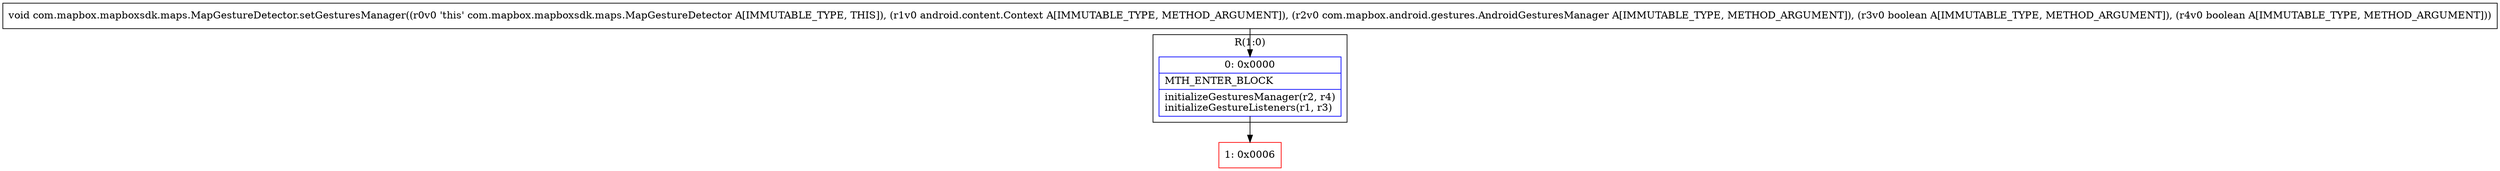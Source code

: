 digraph "CFG forcom.mapbox.mapboxsdk.maps.MapGestureDetector.setGesturesManager(Landroid\/content\/Context;Lcom\/mapbox\/android\/gestures\/AndroidGesturesManager;ZZ)V" {
subgraph cluster_Region_1462289894 {
label = "R(1:0)";
node [shape=record,color=blue];
Node_0 [shape=record,label="{0\:\ 0x0000|MTH_ENTER_BLOCK\l|initializeGesturesManager(r2, r4)\linitializeGestureListeners(r1, r3)\l}"];
}
Node_1 [shape=record,color=red,label="{1\:\ 0x0006}"];
MethodNode[shape=record,label="{void com.mapbox.mapboxsdk.maps.MapGestureDetector.setGesturesManager((r0v0 'this' com.mapbox.mapboxsdk.maps.MapGestureDetector A[IMMUTABLE_TYPE, THIS]), (r1v0 android.content.Context A[IMMUTABLE_TYPE, METHOD_ARGUMENT]), (r2v0 com.mapbox.android.gestures.AndroidGesturesManager A[IMMUTABLE_TYPE, METHOD_ARGUMENT]), (r3v0 boolean A[IMMUTABLE_TYPE, METHOD_ARGUMENT]), (r4v0 boolean A[IMMUTABLE_TYPE, METHOD_ARGUMENT])) }"];
MethodNode -> Node_0;
Node_0 -> Node_1;
}

